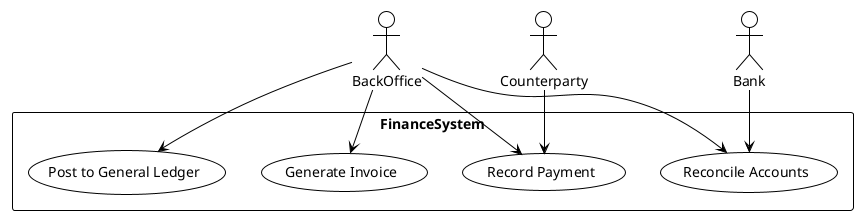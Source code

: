 @startuml FinanceUseCases
!theme plain

actor BackOffice
actor Counterparty
actor Bank

rectangle FinanceSystem {
  usecase "Generate Invoice" as UC1
  usecase "Record Payment" as UC2
  usecase "Reconcile Accounts" as UC3
  usecase "Post to General Ledger" as UC4
}

BackOffice --> UC1
BackOffice --> UC2
BackOffice --> UC3
BackOffice --> UC4
Counterparty --> UC2
Bank --> UC3
@enduml